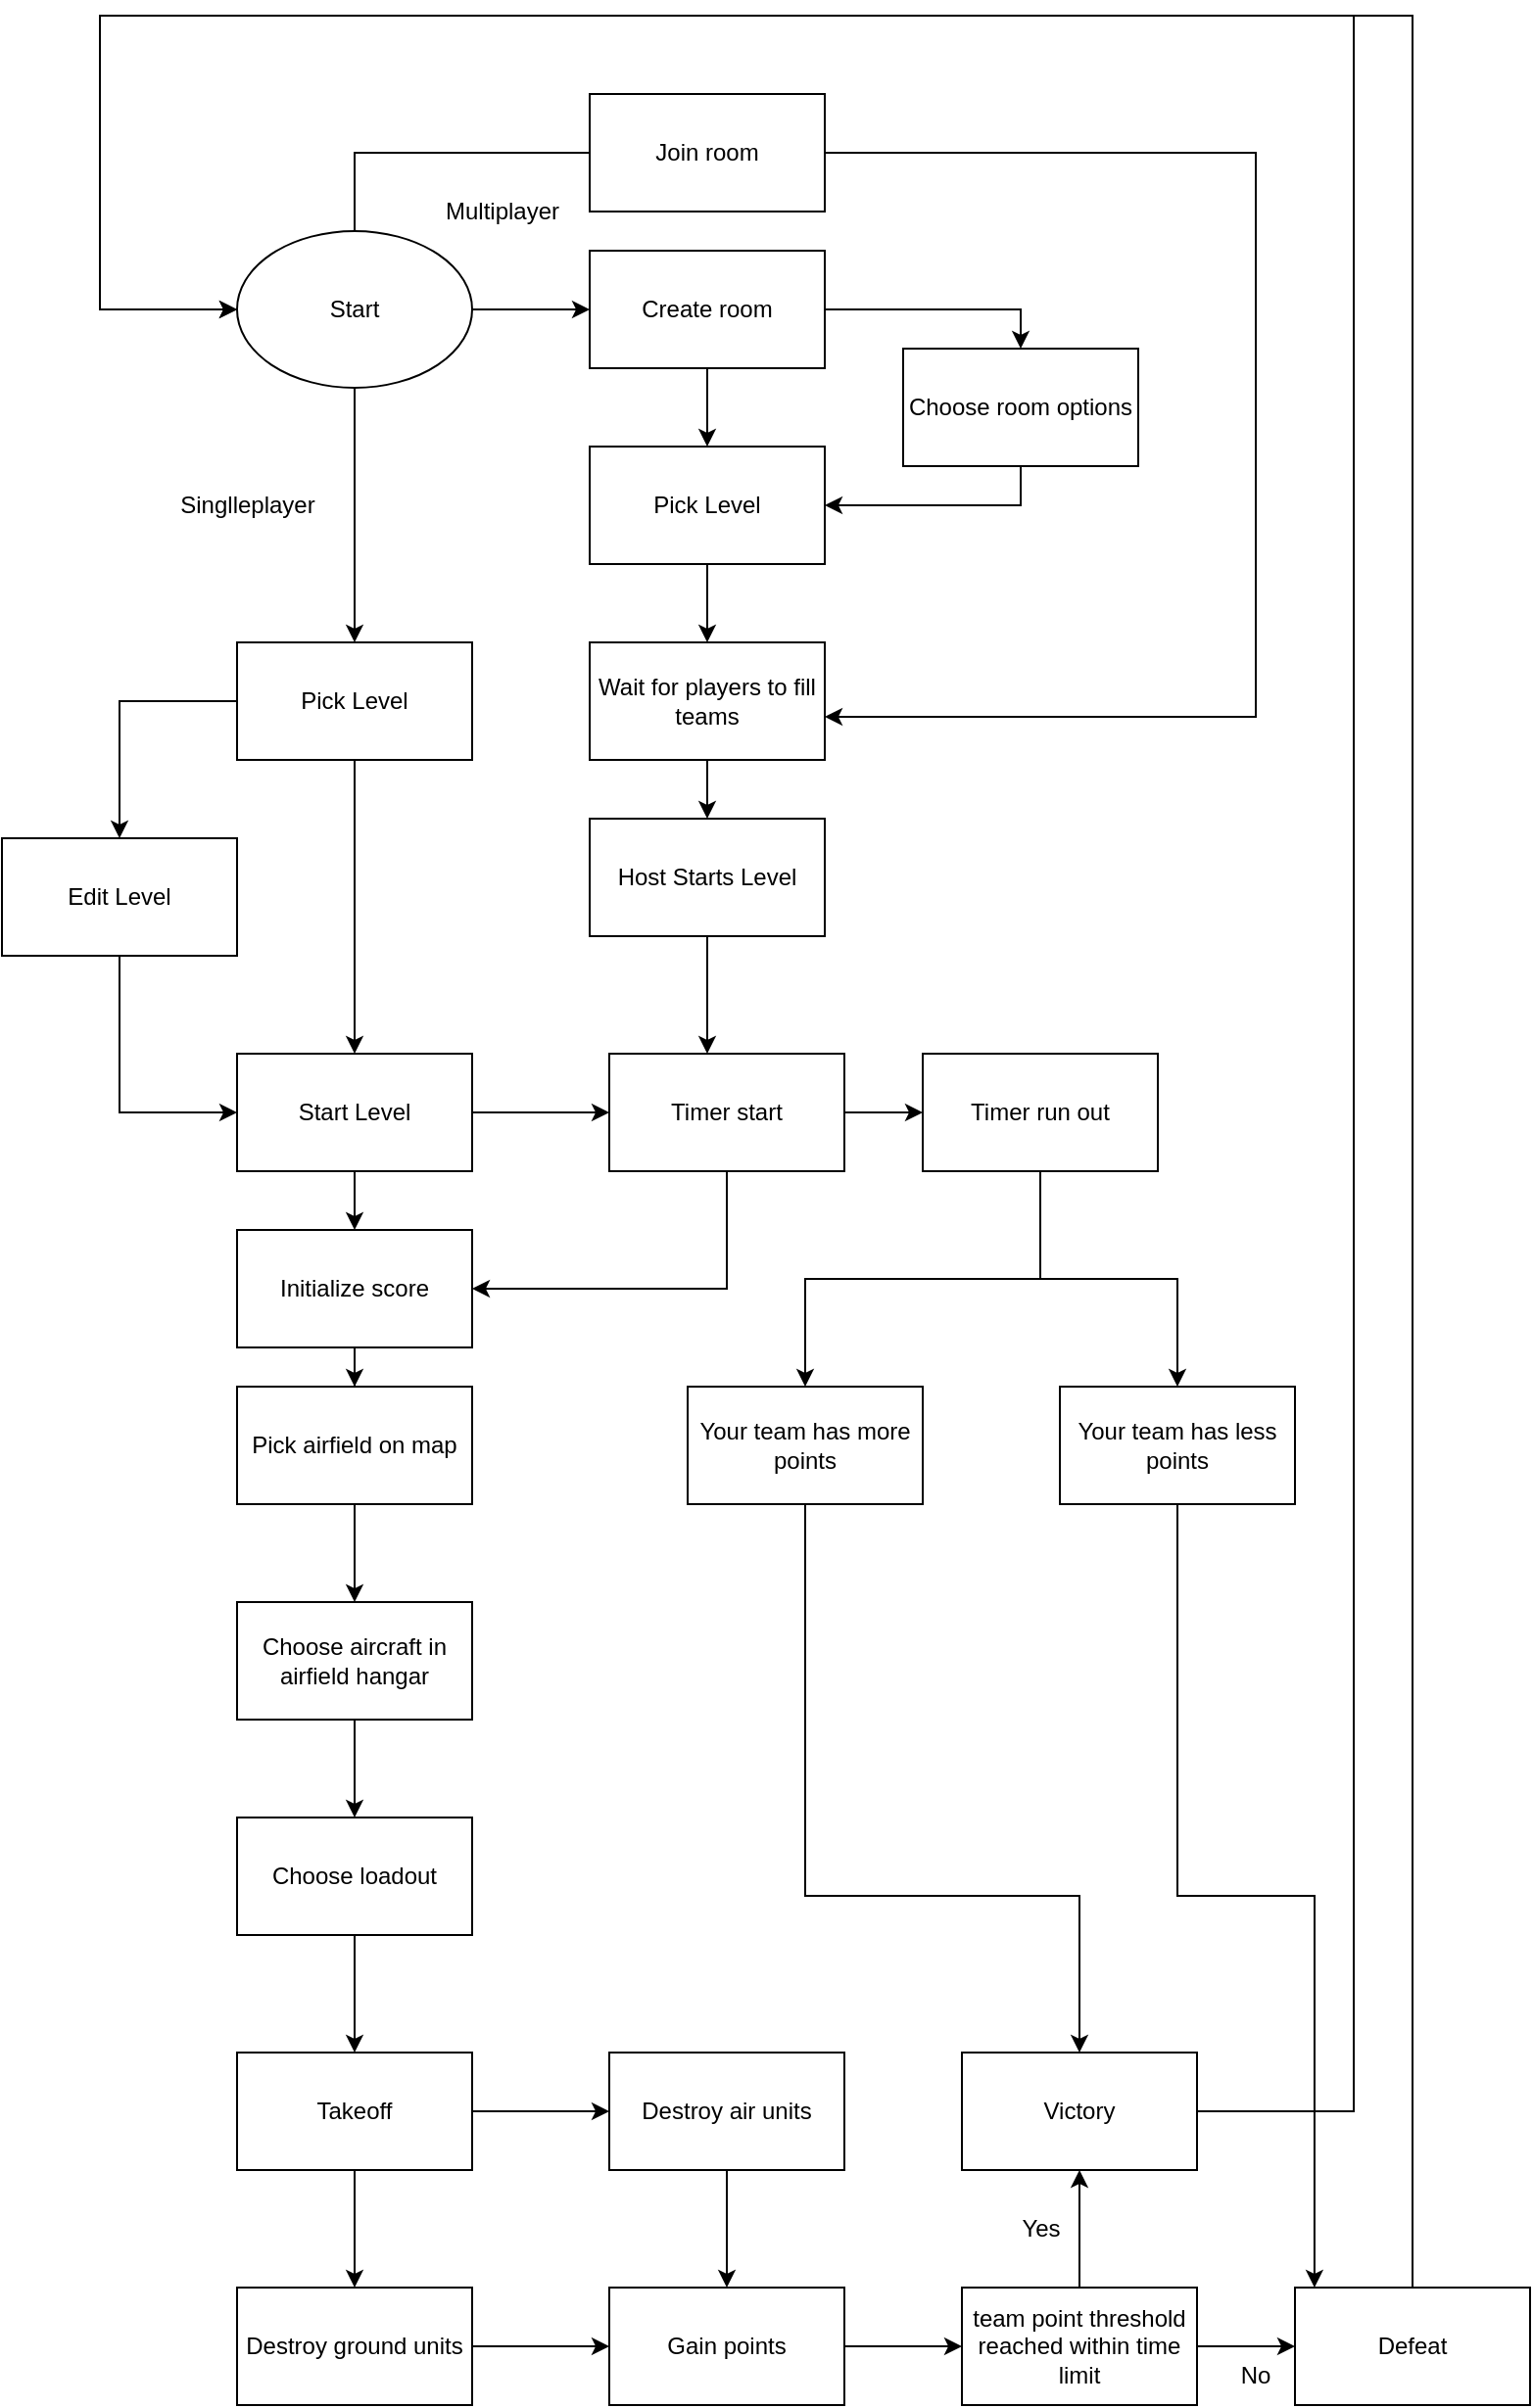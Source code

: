 <mxfile version="15.6.8" type="device"><diagram id="CgbCfda5u_ZCXdT7JAhK" name="Page-1"><mxGraphModel dx="887" dy="1648" grid="1" gridSize="10" guides="1" tooltips="1" connect="1" arrows="1" fold="1" page="1" pageScale="1" pageWidth="827" pageHeight="1169" math="0" shadow="0"><root><mxCell id="0"/><mxCell id="1" parent="0"/><mxCell id="Puhx42DIicQbKkM_tmGC-6" value="" style="edgeStyle=orthogonalEdgeStyle;rounded=0;orthogonalLoop=1;jettySize=auto;html=1;" edge="1" parent="1" source="Puhx42DIicQbKkM_tmGC-1" target="Puhx42DIicQbKkM_tmGC-5"><mxGeometry relative="1" as="geometry"/></mxCell><mxCell id="Puhx42DIicQbKkM_tmGC-45" value="" style="edgeStyle=orthogonalEdgeStyle;rounded=0;orthogonalLoop=1;jettySize=auto;html=1;" edge="1" parent="1" source="Puhx42DIicQbKkM_tmGC-1" target="Puhx42DIicQbKkM_tmGC-42"><mxGeometry relative="1" as="geometry"/></mxCell><mxCell id="Puhx42DIicQbKkM_tmGC-61" style="edgeStyle=orthogonalEdgeStyle;rounded=0;orthogonalLoop=1;jettySize=auto;html=1;entryX=1;entryY=0.5;entryDx=0;entryDy=0;" edge="1" parent="1" source="Puhx42DIicQbKkM_tmGC-1" target="Puhx42DIicQbKkM_tmGC-60"><mxGeometry relative="1" as="geometry"><Array as="points"><mxPoint x="220" y="-30"/></Array></mxGeometry></mxCell><mxCell id="Puhx42DIicQbKkM_tmGC-1" value="Start" style="ellipse;whiteSpace=wrap;html=1;" vertex="1" parent="1"><mxGeometry x="160" y="10" width="120" height="80" as="geometry"/></mxCell><mxCell id="Puhx42DIicQbKkM_tmGC-8" value="" style="edgeStyle=orthogonalEdgeStyle;rounded=0;orthogonalLoop=1;jettySize=auto;html=1;entryX=0.5;entryY=0;entryDx=0;entryDy=0;" edge="1" parent="1" source="Puhx42DIicQbKkM_tmGC-5" target="Puhx42DIicQbKkM_tmGC-9"><mxGeometry relative="1" as="geometry"/></mxCell><mxCell id="Puhx42DIicQbKkM_tmGC-11" style="edgeStyle=orthogonalEdgeStyle;rounded=0;orthogonalLoop=1;jettySize=auto;html=1;entryX=0.5;entryY=0;entryDx=0;entryDy=0;" edge="1" parent="1" source="Puhx42DIicQbKkM_tmGC-5" target="Puhx42DIicQbKkM_tmGC-7"><mxGeometry relative="1" as="geometry"><Array as="points"><mxPoint x="100" y="250"/></Array></mxGeometry></mxCell><mxCell id="Puhx42DIicQbKkM_tmGC-5" value="Pick Level" style="rounded=0;whiteSpace=wrap;html=1;" vertex="1" parent="1"><mxGeometry x="160" y="220" width="120" height="60" as="geometry"/></mxCell><mxCell id="Puhx42DIicQbKkM_tmGC-12" style="edgeStyle=orthogonalEdgeStyle;rounded=0;orthogonalLoop=1;jettySize=auto;html=1;entryX=0;entryY=0.5;entryDx=0;entryDy=0;" edge="1" parent="1" source="Puhx42DIicQbKkM_tmGC-7" target="Puhx42DIicQbKkM_tmGC-9"><mxGeometry relative="1" as="geometry"/></mxCell><mxCell id="Puhx42DIicQbKkM_tmGC-7" value="Edit Level" style="rounded=0;whiteSpace=wrap;html=1;" vertex="1" parent="1"><mxGeometry x="40" y="320" width="120" height="60" as="geometry"/></mxCell><mxCell id="Puhx42DIicQbKkM_tmGC-14" style="edgeStyle=orthogonalEdgeStyle;rounded=0;orthogonalLoop=1;jettySize=auto;html=1;entryX=0.5;entryY=0;entryDx=0;entryDy=0;startArrow=none;" edge="1" parent="1" source="Puhx42DIicQbKkM_tmGC-39" target="Puhx42DIicQbKkM_tmGC-13"><mxGeometry relative="1" as="geometry"/></mxCell><mxCell id="Puhx42DIicQbKkM_tmGC-37" style="edgeStyle=orthogonalEdgeStyle;rounded=0;orthogonalLoop=1;jettySize=auto;html=1;entryX=0;entryY=0.5;entryDx=0;entryDy=0;" edge="1" parent="1" source="Puhx42DIicQbKkM_tmGC-9" target="Puhx42DIicQbKkM_tmGC-36"><mxGeometry relative="1" as="geometry"/></mxCell><mxCell id="Puhx42DIicQbKkM_tmGC-41" style="edgeStyle=orthogonalEdgeStyle;rounded=0;orthogonalLoop=1;jettySize=auto;html=1;entryX=0.5;entryY=0;entryDx=0;entryDy=0;" edge="1" parent="1" source="Puhx42DIicQbKkM_tmGC-9" target="Puhx42DIicQbKkM_tmGC-39"><mxGeometry relative="1" as="geometry"/></mxCell><mxCell id="Puhx42DIicQbKkM_tmGC-9" value="Start Level" style="rounded=0;whiteSpace=wrap;html=1;" vertex="1" parent="1"><mxGeometry x="160" y="430" width="120" height="60" as="geometry"/></mxCell><mxCell id="Puhx42DIicQbKkM_tmGC-16" style="edgeStyle=orthogonalEdgeStyle;rounded=0;orthogonalLoop=1;jettySize=auto;html=1;" edge="1" parent="1" source="Puhx42DIicQbKkM_tmGC-13" target="Puhx42DIicQbKkM_tmGC-15"><mxGeometry relative="1" as="geometry"/></mxCell><mxCell id="Puhx42DIicQbKkM_tmGC-13" value="Pick airfield on map" style="rounded=0;whiteSpace=wrap;html=1;" vertex="1" parent="1"><mxGeometry x="160" y="600" width="120" height="60" as="geometry"/></mxCell><mxCell id="Puhx42DIicQbKkM_tmGC-18" style="edgeStyle=orthogonalEdgeStyle;rounded=0;orthogonalLoop=1;jettySize=auto;html=1;" edge="1" parent="1" source="Puhx42DIicQbKkM_tmGC-15" target="Puhx42DIicQbKkM_tmGC-17"><mxGeometry relative="1" as="geometry"/></mxCell><mxCell id="Puhx42DIicQbKkM_tmGC-15" value="Choose aircraft in airfield hangar" style="rounded=0;whiteSpace=wrap;html=1;" vertex="1" parent="1"><mxGeometry x="160" y="710" width="120" height="60" as="geometry"/></mxCell><mxCell id="Puhx42DIicQbKkM_tmGC-20" style="edgeStyle=orthogonalEdgeStyle;rounded=0;orthogonalLoop=1;jettySize=auto;html=1;entryX=0.5;entryY=0;entryDx=0;entryDy=0;" edge="1" parent="1" source="Puhx42DIicQbKkM_tmGC-17" target="Puhx42DIicQbKkM_tmGC-19"><mxGeometry relative="1" as="geometry"/></mxCell><mxCell id="Puhx42DIicQbKkM_tmGC-17" value="Choose loadout" style="rounded=0;whiteSpace=wrap;html=1;" vertex="1" parent="1"><mxGeometry x="160" y="820" width="120" height="60" as="geometry"/></mxCell><mxCell id="Puhx42DIicQbKkM_tmGC-23" style="edgeStyle=orthogonalEdgeStyle;rounded=0;orthogonalLoop=1;jettySize=auto;html=1;entryX=0;entryY=0.5;entryDx=0;entryDy=0;" edge="1" parent="1" source="Puhx42DIicQbKkM_tmGC-19" target="Puhx42DIicQbKkM_tmGC-22"><mxGeometry relative="1" as="geometry"/></mxCell><mxCell id="Puhx42DIicQbKkM_tmGC-24" style="edgeStyle=orthogonalEdgeStyle;rounded=0;orthogonalLoop=1;jettySize=auto;html=1;" edge="1" parent="1" source="Puhx42DIicQbKkM_tmGC-19" target="Puhx42DIicQbKkM_tmGC-21"><mxGeometry relative="1" as="geometry"/></mxCell><mxCell id="Puhx42DIicQbKkM_tmGC-19" value="Takeoff" style="rounded=0;whiteSpace=wrap;html=1;" vertex="1" parent="1"><mxGeometry x="160" y="940" width="120" height="60" as="geometry"/></mxCell><mxCell id="Puhx42DIicQbKkM_tmGC-27" style="edgeStyle=orthogonalEdgeStyle;rounded=0;orthogonalLoop=1;jettySize=auto;html=1;entryX=0;entryY=0.5;entryDx=0;entryDy=0;" edge="1" parent="1" source="Puhx42DIicQbKkM_tmGC-21" target="Puhx42DIicQbKkM_tmGC-25"><mxGeometry relative="1" as="geometry"/></mxCell><mxCell id="Puhx42DIicQbKkM_tmGC-21" value="Destroy ground units" style="rounded=0;whiteSpace=wrap;html=1;" vertex="1" parent="1"><mxGeometry x="160" y="1060" width="120" height="60" as="geometry"/></mxCell><mxCell id="Puhx42DIicQbKkM_tmGC-26" style="edgeStyle=orthogonalEdgeStyle;rounded=0;orthogonalLoop=1;jettySize=auto;html=1;entryX=0.5;entryY=0;entryDx=0;entryDy=0;" edge="1" parent="1" source="Puhx42DIicQbKkM_tmGC-22" target="Puhx42DIicQbKkM_tmGC-25"><mxGeometry relative="1" as="geometry"/></mxCell><mxCell id="Puhx42DIicQbKkM_tmGC-22" value="Destroy air units" style="rounded=0;whiteSpace=wrap;html=1;" vertex="1" parent="1"><mxGeometry x="350" y="940" width="120" height="60" as="geometry"/></mxCell><mxCell id="Puhx42DIicQbKkM_tmGC-29" style="edgeStyle=orthogonalEdgeStyle;rounded=0;orthogonalLoop=1;jettySize=auto;html=1;entryX=0;entryY=0.5;entryDx=0;entryDy=0;" edge="1" parent="1" source="Puhx42DIicQbKkM_tmGC-25" target="Puhx42DIicQbKkM_tmGC-28"><mxGeometry relative="1" as="geometry"/></mxCell><mxCell id="Puhx42DIicQbKkM_tmGC-25" value="Gain points" style="rounded=0;whiteSpace=wrap;html=1;" vertex="1" parent="1"><mxGeometry x="350" y="1060" width="120" height="60" as="geometry"/></mxCell><mxCell id="Puhx42DIicQbKkM_tmGC-30" style="edgeStyle=orthogonalEdgeStyle;rounded=0;orthogonalLoop=1;jettySize=auto;html=1;" edge="1" parent="1" source="Puhx42DIicQbKkM_tmGC-28" target="Puhx42DIicQbKkM_tmGC-31"><mxGeometry relative="1" as="geometry"><mxPoint x="590" y="1000" as="targetPoint"/></mxGeometry></mxCell><mxCell id="Puhx42DIicQbKkM_tmGC-34" style="edgeStyle=orthogonalEdgeStyle;rounded=0;orthogonalLoop=1;jettySize=auto;html=1;" edge="1" parent="1" source="Puhx42DIicQbKkM_tmGC-28" target="Puhx42DIicQbKkM_tmGC-33"><mxGeometry relative="1" as="geometry"/></mxCell><mxCell id="Puhx42DIicQbKkM_tmGC-28" value="team point threshold reached within time limit" style="rounded=0;whiteSpace=wrap;html=1;" vertex="1" parent="1"><mxGeometry x="530" y="1060" width="120" height="60" as="geometry"/></mxCell><mxCell id="Puhx42DIicQbKkM_tmGC-64" style="edgeStyle=orthogonalEdgeStyle;rounded=0;orthogonalLoop=1;jettySize=auto;html=1;entryX=0;entryY=0.5;entryDx=0;entryDy=0;" edge="1" parent="1" source="Puhx42DIicQbKkM_tmGC-31" target="Puhx42DIicQbKkM_tmGC-1"><mxGeometry relative="1" as="geometry"><Array as="points"><mxPoint x="730" y="970"/><mxPoint x="730" y="-100"/><mxPoint x="90" y="-100"/><mxPoint x="90" y="50"/></Array></mxGeometry></mxCell><mxCell id="Puhx42DIicQbKkM_tmGC-31" value="Victory" style="rounded=0;whiteSpace=wrap;html=1;" vertex="1" parent="1"><mxGeometry x="530" y="940" width="120" height="60" as="geometry"/></mxCell><mxCell id="Puhx42DIicQbKkM_tmGC-32" value="Yes" style="text;html=1;align=center;verticalAlign=middle;resizable=0;points=[];autosize=1;strokeColor=none;fillColor=none;" vertex="1" parent="1"><mxGeometry x="550" y="1020" width="40" height="20" as="geometry"/></mxCell><mxCell id="Puhx42DIicQbKkM_tmGC-65" style="edgeStyle=orthogonalEdgeStyle;rounded=0;orthogonalLoop=1;jettySize=auto;html=1;entryX=0;entryY=0.5;entryDx=0;entryDy=0;" edge="1" parent="1" source="Puhx42DIicQbKkM_tmGC-33" target="Puhx42DIicQbKkM_tmGC-1"><mxGeometry relative="1" as="geometry"><mxPoint x="760" y="-100" as="targetPoint"/><Array as="points"><mxPoint x="760" y="-100"/><mxPoint x="90" y="-100"/><mxPoint x="90" y="50"/></Array></mxGeometry></mxCell><mxCell id="Puhx42DIicQbKkM_tmGC-33" value="Defeat" style="rounded=0;whiteSpace=wrap;html=1;" vertex="1" parent="1"><mxGeometry x="700" y="1060" width="120" height="60" as="geometry"/></mxCell><mxCell id="Puhx42DIicQbKkM_tmGC-35" value="No" style="text;html=1;strokeColor=none;fillColor=none;align=center;verticalAlign=middle;whiteSpace=wrap;rounded=0;" vertex="1" parent="1"><mxGeometry x="650" y="1090" width="60" height="30" as="geometry"/></mxCell><mxCell id="Puhx42DIicQbKkM_tmGC-38" style="edgeStyle=orthogonalEdgeStyle;rounded=0;orthogonalLoop=1;jettySize=auto;html=1;entryX=1;entryY=0.5;entryDx=0;entryDy=0;" edge="1" parent="1" source="Puhx42DIicQbKkM_tmGC-36" target="Puhx42DIicQbKkM_tmGC-39"><mxGeometry relative="1" as="geometry"><Array as="points"><mxPoint x="410" y="550"/></Array></mxGeometry></mxCell><mxCell id="Puhx42DIicQbKkM_tmGC-68" style="edgeStyle=orthogonalEdgeStyle;rounded=0;orthogonalLoop=1;jettySize=auto;html=1;entryX=0;entryY=0.5;entryDx=0;entryDy=0;" edge="1" parent="1" source="Puhx42DIicQbKkM_tmGC-36" target="Puhx42DIicQbKkM_tmGC-67"><mxGeometry relative="1" as="geometry"/></mxCell><mxCell id="Puhx42DIicQbKkM_tmGC-36" value="Timer start" style="rounded=0;whiteSpace=wrap;html=1;" vertex="1" parent="1"><mxGeometry x="350" y="430" width="120" height="60" as="geometry"/></mxCell><mxCell id="Puhx42DIicQbKkM_tmGC-39" value="Initialize score" style="rounded=0;whiteSpace=wrap;html=1;" vertex="1" parent="1"><mxGeometry x="160" y="520" width="120" height="60" as="geometry"/></mxCell><mxCell id="Puhx42DIicQbKkM_tmGC-52" style="edgeStyle=orthogonalEdgeStyle;rounded=0;orthogonalLoop=1;jettySize=auto;html=1;" edge="1" parent="1" source="Puhx42DIicQbKkM_tmGC-42" target="Puhx42DIicQbKkM_tmGC-48"><mxGeometry relative="1" as="geometry"/></mxCell><mxCell id="Puhx42DIicQbKkM_tmGC-54" value="" style="edgeStyle=orthogonalEdgeStyle;rounded=0;orthogonalLoop=1;jettySize=auto;html=1;" edge="1" parent="1" source="Puhx42DIicQbKkM_tmGC-42" target="Puhx42DIicQbKkM_tmGC-53"><mxGeometry relative="1" as="geometry"><Array as="points"><mxPoint x="560" y="50"/></Array></mxGeometry></mxCell><mxCell id="Puhx42DIicQbKkM_tmGC-42" value="Create room" style="rounded=0;whiteSpace=wrap;html=1;" vertex="1" parent="1"><mxGeometry x="340" y="20" width="120" height="60" as="geometry"/></mxCell><mxCell id="Puhx42DIicQbKkM_tmGC-57" value="" style="edgeStyle=orthogonalEdgeStyle;rounded=0;orthogonalLoop=1;jettySize=auto;html=1;" edge="1" parent="1" source="Puhx42DIicQbKkM_tmGC-44" target="Puhx42DIicQbKkM_tmGC-51"><mxGeometry relative="1" as="geometry"/></mxCell><mxCell id="Puhx42DIicQbKkM_tmGC-44" value="Wait for players to fill teams" style="rounded=0;whiteSpace=wrap;html=1;" vertex="1" parent="1"><mxGeometry x="340" y="220" width="120" height="60" as="geometry"/></mxCell><mxCell id="Puhx42DIicQbKkM_tmGC-46" value="" style="edgeStyle=orthogonalEdgeStyle;rounded=0;orthogonalLoop=1;jettySize=auto;html=1;entryX=0.5;entryY=0;entryDx=0;entryDy=0;" edge="1" parent="1" source="Puhx42DIicQbKkM_tmGC-48" target="Puhx42DIicQbKkM_tmGC-44"><mxGeometry relative="1" as="geometry"/></mxCell><mxCell id="Puhx42DIicQbKkM_tmGC-48" value="Pick Level" style="rounded=0;whiteSpace=wrap;html=1;" vertex="1" parent="1"><mxGeometry x="340" y="120" width="120" height="60" as="geometry"/></mxCell><mxCell id="Puhx42DIicQbKkM_tmGC-56" style="edgeStyle=orthogonalEdgeStyle;rounded=0;orthogonalLoop=1;jettySize=auto;html=1;" edge="1" parent="1" source="Puhx42DIicQbKkM_tmGC-51" target="Puhx42DIicQbKkM_tmGC-36"><mxGeometry relative="1" as="geometry"><Array as="points"><mxPoint x="400" y="390"/><mxPoint x="400" y="390"/></Array></mxGeometry></mxCell><mxCell id="Puhx42DIicQbKkM_tmGC-51" value="Host Starts Level" style="rounded=0;whiteSpace=wrap;html=1;" vertex="1" parent="1"><mxGeometry x="340" y="310" width="120" height="60" as="geometry"/></mxCell><mxCell id="Puhx42DIicQbKkM_tmGC-55" value="" style="edgeStyle=orthogonalEdgeStyle;rounded=0;orthogonalLoop=1;jettySize=auto;html=1;" edge="1" parent="1" source="Puhx42DIicQbKkM_tmGC-53" target="Puhx42DIicQbKkM_tmGC-48"><mxGeometry relative="1" as="geometry"><Array as="points"><mxPoint x="560" y="150"/></Array></mxGeometry></mxCell><mxCell id="Puhx42DIicQbKkM_tmGC-53" value="Choose room options" style="whiteSpace=wrap;html=1;rounded=0;" vertex="1" parent="1"><mxGeometry x="500" y="70" width="120" height="60" as="geometry"/></mxCell><mxCell id="Puhx42DIicQbKkM_tmGC-58" value="Singlleplayer" style="text;html=1;align=center;verticalAlign=middle;resizable=0;points=[];autosize=1;strokeColor=none;fillColor=none;" vertex="1" parent="1"><mxGeometry x="120" y="140" width="90" height="20" as="geometry"/></mxCell><mxCell id="Puhx42DIicQbKkM_tmGC-59" value="Multiplayer" style="text;html=1;align=center;verticalAlign=middle;resizable=0;points=[];autosize=1;strokeColor=none;fillColor=none;" vertex="1" parent="1"><mxGeometry x="260" y="-10" width="70" height="20" as="geometry"/></mxCell><mxCell id="Puhx42DIicQbKkM_tmGC-63" style="edgeStyle=orthogonalEdgeStyle;rounded=0;orthogonalLoop=1;jettySize=auto;html=1;entryX=1;entryY=0.633;entryDx=0;entryDy=0;entryPerimeter=0;" edge="1" parent="1" source="Puhx42DIicQbKkM_tmGC-60" target="Puhx42DIicQbKkM_tmGC-44"><mxGeometry relative="1" as="geometry"><Array as="points"><mxPoint x="680" y="-30"/><mxPoint x="680" y="258"/></Array></mxGeometry></mxCell><mxCell id="Puhx42DIicQbKkM_tmGC-60" value="Join room" style="rounded=0;whiteSpace=wrap;html=1;" vertex="1" parent="1"><mxGeometry x="340" y="-60" width="120" height="60" as="geometry"/></mxCell><mxCell id="Puhx42DIicQbKkM_tmGC-71" value="" style="edgeStyle=orthogonalEdgeStyle;rounded=0;orthogonalLoop=1;jettySize=auto;html=1;" edge="1" parent="1" source="Puhx42DIicQbKkM_tmGC-67" target="Puhx42DIicQbKkM_tmGC-70"><mxGeometry relative="1" as="geometry"/></mxCell><mxCell id="Puhx42DIicQbKkM_tmGC-72" style="edgeStyle=orthogonalEdgeStyle;rounded=0;orthogonalLoop=1;jettySize=auto;html=1;" edge="1" parent="1" source="Puhx42DIicQbKkM_tmGC-67" target="Puhx42DIicQbKkM_tmGC-69"><mxGeometry relative="1" as="geometry"/></mxCell><mxCell id="Puhx42DIicQbKkM_tmGC-67" value="Timer run out" style="rounded=0;whiteSpace=wrap;html=1;" vertex="1" parent="1"><mxGeometry x="510" y="430" width="120" height="60" as="geometry"/></mxCell><mxCell id="Puhx42DIicQbKkM_tmGC-73" style="edgeStyle=orthogonalEdgeStyle;rounded=0;orthogonalLoop=1;jettySize=auto;html=1;" edge="1" parent="1" source="Puhx42DIicQbKkM_tmGC-69" target="Puhx42DIicQbKkM_tmGC-31"><mxGeometry relative="1" as="geometry"><Array as="points"><mxPoint x="450" y="860"/><mxPoint x="590" y="860"/></Array></mxGeometry></mxCell><mxCell id="Puhx42DIicQbKkM_tmGC-69" value="Your team has more points" style="rounded=0;whiteSpace=wrap;html=1;" vertex="1" parent="1"><mxGeometry x="390" y="600" width="120" height="60" as="geometry"/></mxCell><mxCell id="Puhx42DIicQbKkM_tmGC-74" style="edgeStyle=orthogonalEdgeStyle;rounded=0;orthogonalLoop=1;jettySize=auto;html=1;entryX=0.083;entryY=0;entryDx=0;entryDy=0;entryPerimeter=0;" edge="1" parent="1" source="Puhx42DIicQbKkM_tmGC-70" target="Puhx42DIicQbKkM_tmGC-33"><mxGeometry relative="1" as="geometry"/></mxCell><mxCell id="Puhx42DIicQbKkM_tmGC-70" value="Your team has less points" style="rounded=0;whiteSpace=wrap;html=1;" vertex="1" parent="1"><mxGeometry x="580" y="600" width="120" height="60" as="geometry"/></mxCell></root></mxGraphModel></diagram></mxfile>
